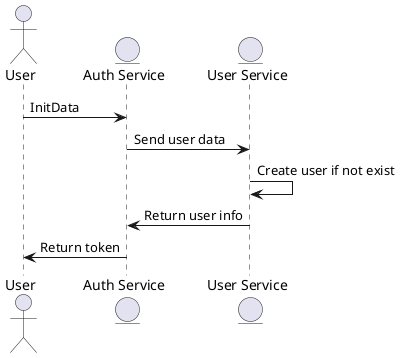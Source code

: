 @startuml
actor User
entity "Auth Service" as AuthService
entity "User Service" as UserService

User -> AuthService: InitData
AuthService -> UserService: Send user data
UserService -> UserService: Create user if not exist
UserService -> AuthService: Return user info
AuthService -> User: Return token

@enduml
